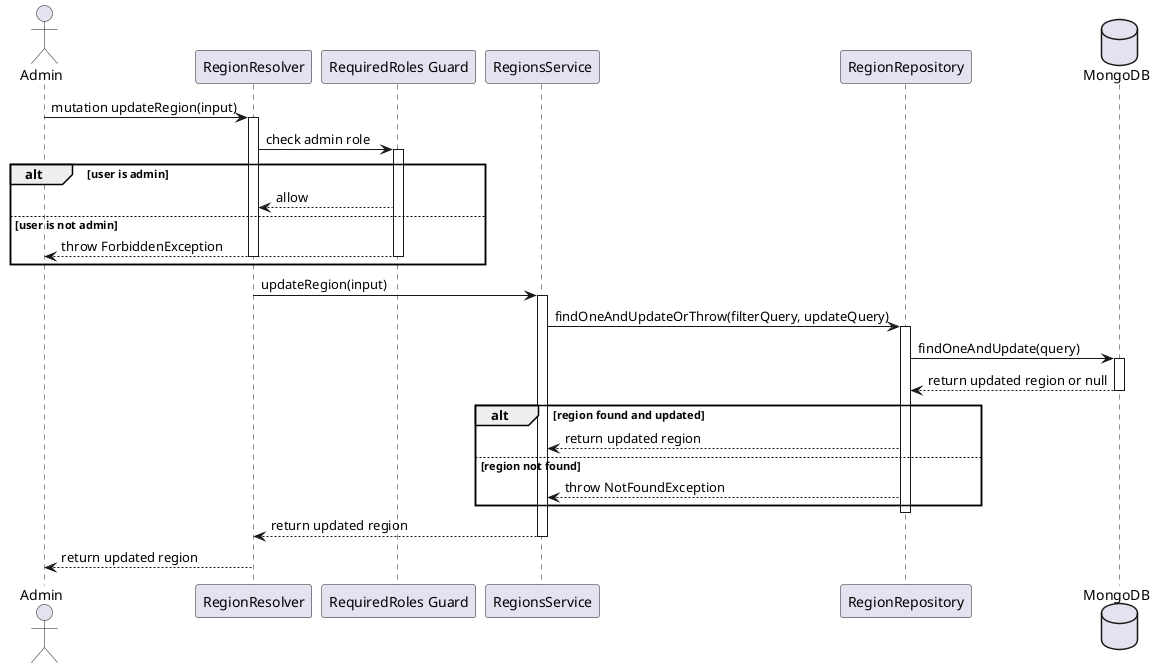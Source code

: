 @startuml Region - Update Region

actor "Admin" as Client
participant "RegionResolver" as Resolver
participant "RequiredRoles Guard" as Guard
participant "RegionsService" as Service
participant "RegionRepository" as Repo
database "MongoDB" as DB

Client -> Resolver: mutation updateRegion(input)
activate Resolver

Resolver -> Guard: check admin role
activate Guard
alt user is admin
    Guard --> Resolver: allow
else user is not admin
    Guard --> Client: throw ForbiddenException
    deactivate Resolver
    deactivate Guard
end
deactivate Guard

Resolver -> Service: updateRegion(input)
activate Service

Service -> Repo: findOneAndUpdateOrThrow(filterQuery, updateQuery)
activate Repo
Repo -> DB: findOneAndUpdate(query)
activate DB
DB --> Repo: return updated region or null
deactivate DB

alt region found and updated
    Repo --> Service: return updated region
else region not found
    Repo --> Service: throw NotFoundException
end
deactivate Repo

Service --> Resolver: return updated region
deactivate Service
Resolver --> Client: return updated region
deactivate Resolver

@enduml 